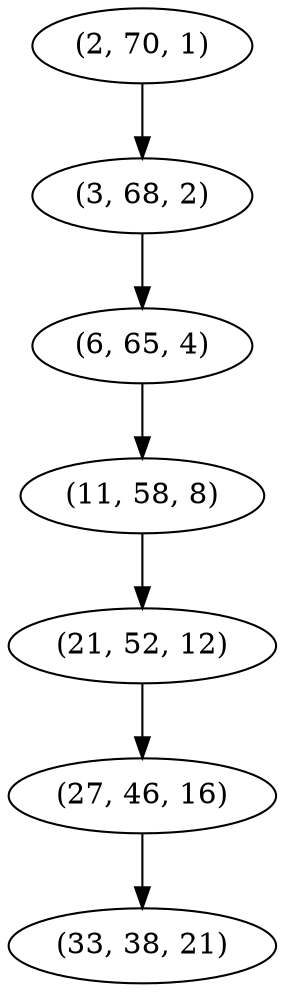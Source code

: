 digraph tree {
    "(2, 70, 1)";
    "(3, 68, 2)";
    "(6, 65, 4)";
    "(11, 58, 8)";
    "(21, 52, 12)";
    "(27, 46, 16)";
    "(33, 38, 21)";
    "(2, 70, 1)" -> "(3, 68, 2)";
    "(3, 68, 2)" -> "(6, 65, 4)";
    "(6, 65, 4)" -> "(11, 58, 8)";
    "(11, 58, 8)" -> "(21, 52, 12)";
    "(21, 52, 12)" -> "(27, 46, 16)";
    "(27, 46, 16)" -> "(33, 38, 21)";
}
